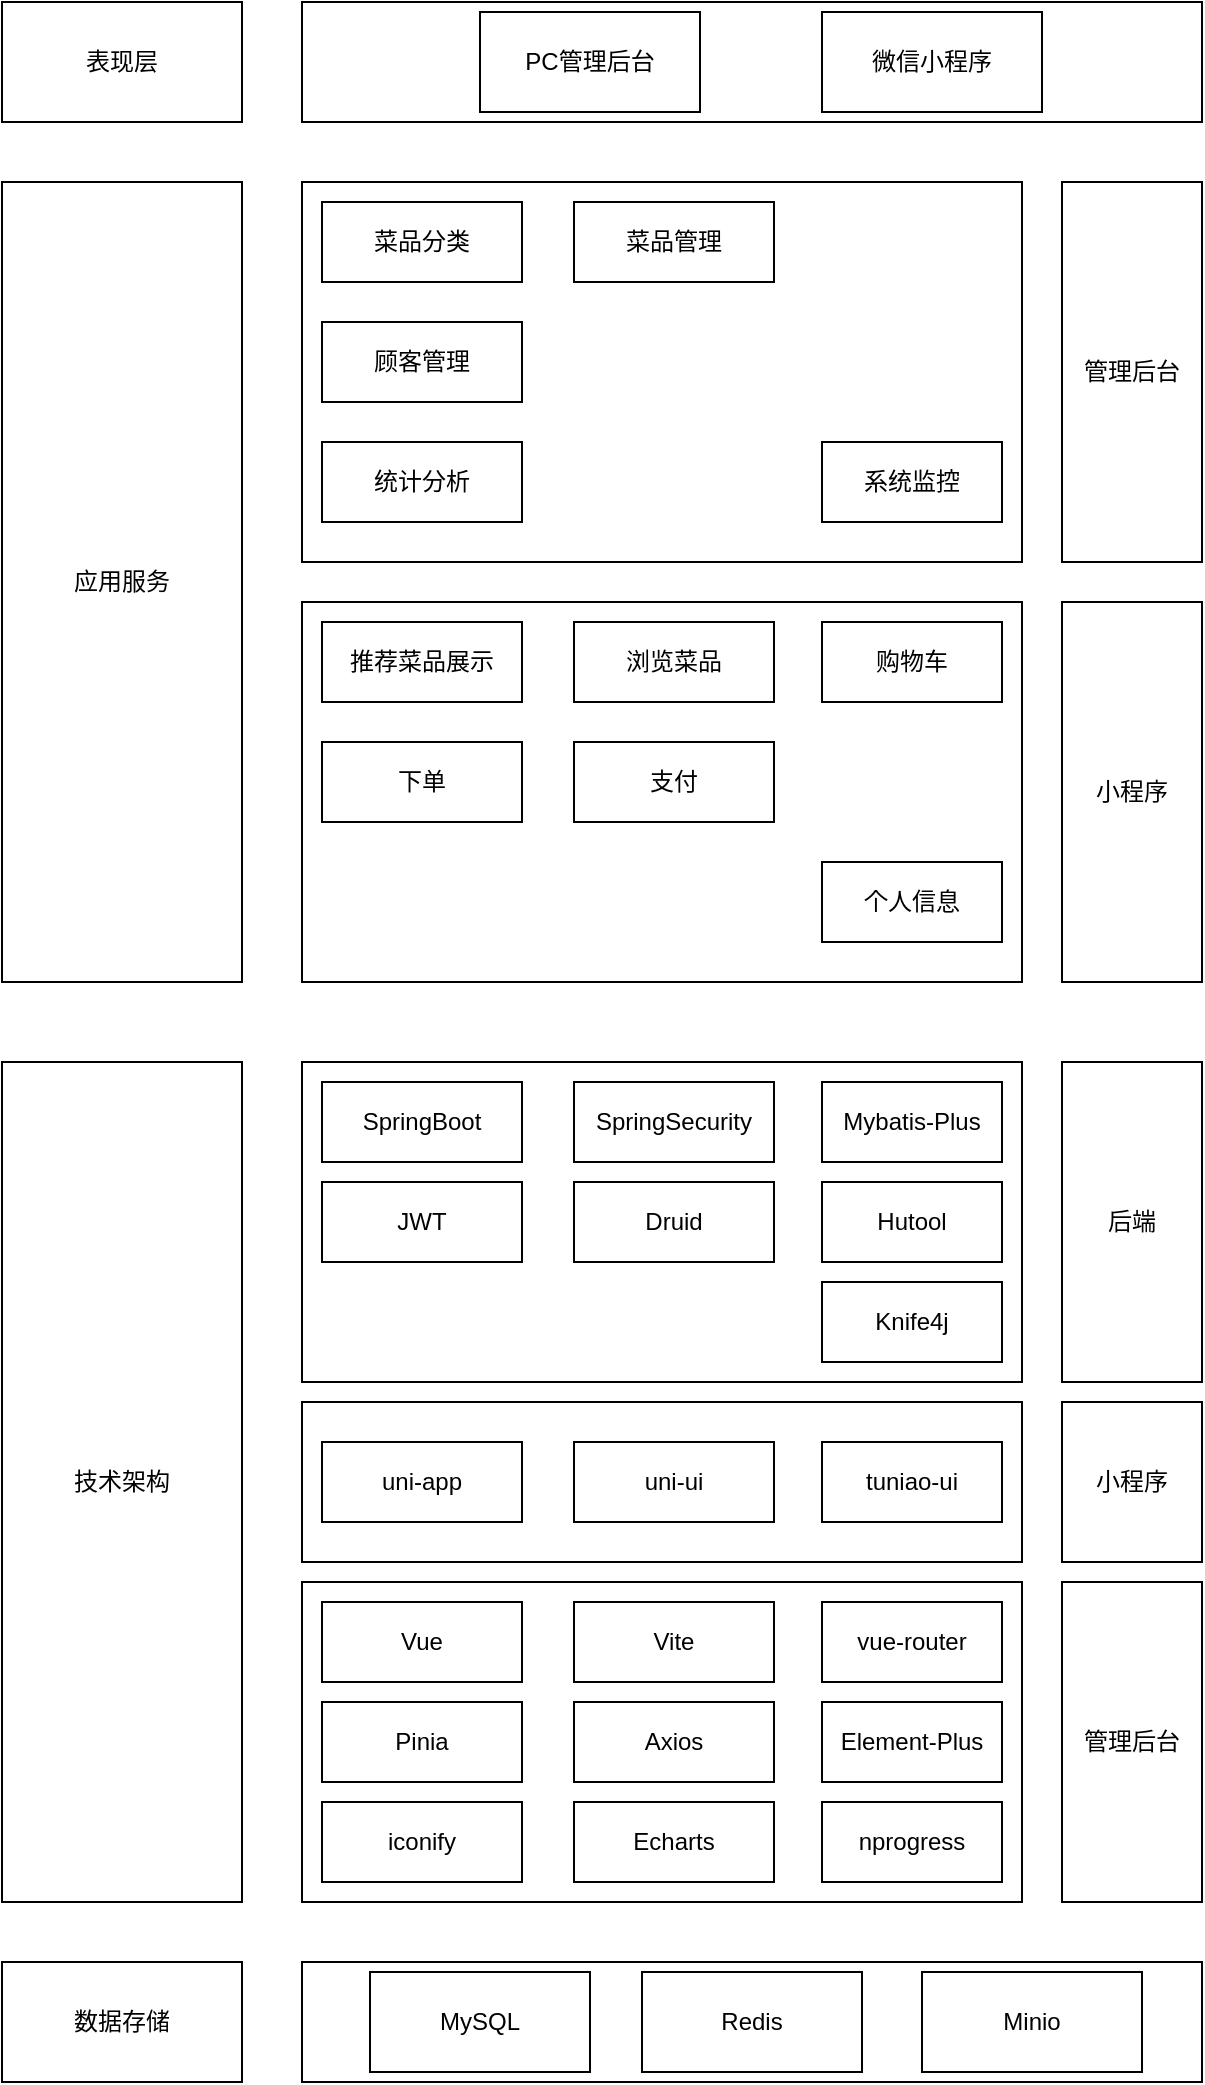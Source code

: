 <mxfile version="25.0.3">
  <diagram name="第 1 页" id="8up1TFRLoGJ1ylDCnul8">
    <mxGraphModel dx="909" dy="539" grid="1" gridSize="10" guides="1" tooltips="1" connect="1" arrows="1" fold="1" page="1" pageScale="1" pageWidth="827" pageHeight="1169" math="0" shadow="0">
      <root>
        <mxCell id="0" />
        <mxCell id="1" parent="0" />
        <mxCell id="2HdnOW5wauHoBpMCBvDK-2" value="" style="rounded=0;whiteSpace=wrap;html=1;" vertex="1" parent="1">
          <mxGeometry x="270" y="30" width="450" height="60" as="geometry" />
        </mxCell>
        <mxCell id="2HdnOW5wauHoBpMCBvDK-3" value="表现层" style="rounded=0;whiteSpace=wrap;html=1;" vertex="1" parent="1">
          <mxGeometry x="120" y="30" width="120" height="60" as="geometry" />
        </mxCell>
        <mxCell id="2HdnOW5wauHoBpMCBvDK-4" value="PC管理后台" style="rounded=0;whiteSpace=wrap;html=1;" vertex="1" parent="1">
          <mxGeometry x="359" y="35" width="110" height="50" as="geometry" />
        </mxCell>
        <mxCell id="2HdnOW5wauHoBpMCBvDK-5" value="微信小程序" style="rounded=0;whiteSpace=wrap;html=1;" vertex="1" parent="1">
          <mxGeometry x="530" y="35" width="110" height="50" as="geometry" />
        </mxCell>
        <mxCell id="2HdnOW5wauHoBpMCBvDK-6" value="应用服务" style="rounded=0;whiteSpace=wrap;html=1;" vertex="1" parent="1">
          <mxGeometry x="120" y="120" width="120" height="400" as="geometry" />
        </mxCell>
        <mxCell id="2HdnOW5wauHoBpMCBvDK-7" value="技术架构" style="rounded=0;whiteSpace=wrap;html=1;" vertex="1" parent="1">
          <mxGeometry x="120" y="560" width="120" height="420" as="geometry" />
        </mxCell>
        <mxCell id="2HdnOW5wauHoBpMCBvDK-8" value="数据存储" style="rounded=0;whiteSpace=wrap;html=1;" vertex="1" parent="1">
          <mxGeometry x="120" y="1010" width="120" height="60" as="geometry" />
        </mxCell>
        <mxCell id="2HdnOW5wauHoBpMCBvDK-9" value="" style="rounded=0;whiteSpace=wrap;html=1;" vertex="1" parent="1">
          <mxGeometry x="270" y="120" width="360" height="190" as="geometry" />
        </mxCell>
        <mxCell id="2HdnOW5wauHoBpMCBvDK-10" value="管理后台" style="rounded=0;whiteSpace=wrap;html=1;" vertex="1" parent="1">
          <mxGeometry x="650" y="120" width="70" height="190" as="geometry" />
        </mxCell>
        <mxCell id="2HdnOW5wauHoBpMCBvDK-11" value="" style="rounded=0;whiteSpace=wrap;html=1;" vertex="1" parent="1">
          <mxGeometry x="270" y="330" width="360" height="190" as="geometry" />
        </mxCell>
        <mxCell id="2HdnOW5wauHoBpMCBvDK-12" value="小程序" style="rounded=0;whiteSpace=wrap;html=1;" vertex="1" parent="1">
          <mxGeometry x="650" y="330" width="70" height="190" as="geometry" />
        </mxCell>
        <mxCell id="2HdnOW5wauHoBpMCBvDK-13" value="" style="rounded=0;whiteSpace=wrap;html=1;" vertex="1" parent="1">
          <mxGeometry x="270" y="560" width="360" height="160" as="geometry" />
        </mxCell>
        <mxCell id="2HdnOW5wauHoBpMCBvDK-14" value="后端" style="rounded=0;whiteSpace=wrap;html=1;" vertex="1" parent="1">
          <mxGeometry x="650" y="560" width="70" height="160" as="geometry" />
        </mxCell>
        <mxCell id="2HdnOW5wauHoBpMCBvDK-16" value="管理后台" style="rounded=0;whiteSpace=wrap;html=1;" vertex="1" parent="1">
          <mxGeometry x="650" y="820" width="70" height="160" as="geometry" />
        </mxCell>
        <mxCell id="2HdnOW5wauHoBpMCBvDK-17" value="" style="rounded=0;whiteSpace=wrap;html=1;" vertex="1" parent="1">
          <mxGeometry x="270" y="1010" width="450" height="60" as="geometry" />
        </mxCell>
        <mxCell id="2HdnOW5wauHoBpMCBvDK-18" value="MySQL" style="rounded=0;whiteSpace=wrap;html=1;" vertex="1" parent="1">
          <mxGeometry x="304" y="1015" width="110" height="50" as="geometry" />
        </mxCell>
        <mxCell id="2HdnOW5wauHoBpMCBvDK-19" value="Redis" style="rounded=0;whiteSpace=wrap;html=1;" vertex="1" parent="1">
          <mxGeometry x="440" y="1015" width="110" height="50" as="geometry" />
        </mxCell>
        <mxCell id="2HdnOW5wauHoBpMCBvDK-20" value="Minio" style="rounded=0;whiteSpace=wrap;html=1;" vertex="1" parent="1">
          <mxGeometry x="580" y="1015" width="110" height="50" as="geometry" />
        </mxCell>
        <mxCell id="2HdnOW5wauHoBpMCBvDK-21" value="" style="rounded=0;whiteSpace=wrap;html=1;" vertex="1" parent="1">
          <mxGeometry x="270" y="730" width="360" height="80" as="geometry" />
        </mxCell>
        <mxCell id="2HdnOW5wauHoBpMCBvDK-22" value="小程序" style="rounded=0;whiteSpace=wrap;html=1;" vertex="1" parent="1">
          <mxGeometry x="650" y="730" width="70" height="80" as="geometry" />
        </mxCell>
        <mxCell id="2HdnOW5wauHoBpMCBvDK-23" value="菜品分类" style="rounded=0;whiteSpace=wrap;html=1;" vertex="1" parent="1">
          <mxGeometry x="280" y="130" width="100" height="40" as="geometry" />
        </mxCell>
        <mxCell id="2HdnOW5wauHoBpMCBvDK-24" value="菜品管理" style="rounded=0;whiteSpace=wrap;html=1;" vertex="1" parent="1">
          <mxGeometry x="406" y="130" width="100" height="40" as="geometry" />
        </mxCell>
        <mxCell id="2HdnOW5wauHoBpMCBvDK-26" value="顾客管理" style="rounded=0;whiteSpace=wrap;html=1;" vertex="1" parent="1">
          <mxGeometry x="280" y="190" width="100" height="40" as="geometry" />
        </mxCell>
        <mxCell id="2HdnOW5wauHoBpMCBvDK-27" value="统计分析" style="rounded=0;whiteSpace=wrap;html=1;" vertex="1" parent="1">
          <mxGeometry x="280" y="250" width="100" height="40" as="geometry" />
        </mxCell>
        <mxCell id="2HdnOW5wauHoBpMCBvDK-31" value="系统监控" style="rounded=0;whiteSpace=wrap;html=1;" vertex="1" parent="1">
          <mxGeometry x="530" y="250" width="90" height="40" as="geometry" />
        </mxCell>
        <mxCell id="2HdnOW5wauHoBpMCBvDK-32" value="推荐菜品展示" style="rounded=0;whiteSpace=wrap;html=1;" vertex="1" parent="1">
          <mxGeometry x="280" y="340" width="100" height="40" as="geometry" />
        </mxCell>
        <mxCell id="2HdnOW5wauHoBpMCBvDK-33" value="浏览菜品" style="rounded=0;whiteSpace=wrap;html=1;" vertex="1" parent="1">
          <mxGeometry x="406" y="340" width="100" height="40" as="geometry" />
        </mxCell>
        <mxCell id="2HdnOW5wauHoBpMCBvDK-34" value="购物车" style="rounded=0;whiteSpace=wrap;html=1;" vertex="1" parent="1">
          <mxGeometry x="530" y="340" width="90" height="40" as="geometry" />
        </mxCell>
        <mxCell id="2HdnOW5wauHoBpMCBvDK-35" value="下单" style="rounded=0;whiteSpace=wrap;html=1;" vertex="1" parent="1">
          <mxGeometry x="280" y="400" width="100" height="40" as="geometry" />
        </mxCell>
        <mxCell id="2HdnOW5wauHoBpMCBvDK-36" value="支付" style="rounded=0;whiteSpace=wrap;html=1;" vertex="1" parent="1">
          <mxGeometry x="406" y="400" width="100" height="40" as="geometry" />
        </mxCell>
        <mxCell id="2HdnOW5wauHoBpMCBvDK-40" value="个人信息" style="rounded=0;whiteSpace=wrap;html=1;" vertex="1" parent="1">
          <mxGeometry x="530" y="460" width="90" height="40" as="geometry" />
        </mxCell>
        <mxCell id="2HdnOW5wauHoBpMCBvDK-41" value="SpringBoot" style="rounded=0;whiteSpace=wrap;html=1;" vertex="1" parent="1">
          <mxGeometry x="280" y="570" width="100" height="40" as="geometry" />
        </mxCell>
        <mxCell id="2HdnOW5wauHoBpMCBvDK-42" value="SpringSecurity" style="rounded=0;whiteSpace=wrap;html=1;" vertex="1" parent="1">
          <mxGeometry x="406" y="570" width="100" height="40" as="geometry" />
        </mxCell>
        <mxCell id="2HdnOW5wauHoBpMCBvDK-43" value="Mybatis-Plus" style="rounded=0;whiteSpace=wrap;html=1;" vertex="1" parent="1">
          <mxGeometry x="530" y="570" width="90" height="40" as="geometry" />
        </mxCell>
        <mxCell id="2HdnOW5wauHoBpMCBvDK-44" value="JWT" style="rounded=0;whiteSpace=wrap;html=1;" vertex="1" parent="1">
          <mxGeometry x="280" y="620" width="100" height="40" as="geometry" />
        </mxCell>
        <mxCell id="2HdnOW5wauHoBpMCBvDK-45" value="Druid" style="rounded=0;whiteSpace=wrap;html=1;" vertex="1" parent="1">
          <mxGeometry x="406" y="620" width="100" height="40" as="geometry" />
        </mxCell>
        <mxCell id="2HdnOW5wauHoBpMCBvDK-46" value="Hutool" style="rounded=0;whiteSpace=wrap;html=1;" vertex="1" parent="1">
          <mxGeometry x="530" y="620" width="90" height="40" as="geometry" />
        </mxCell>
        <mxCell id="2HdnOW5wauHoBpMCBvDK-49" value="Knife4j" style="rounded=0;whiteSpace=wrap;html=1;" vertex="1" parent="1">
          <mxGeometry x="530" y="670" width="90" height="40" as="geometry" />
        </mxCell>
        <mxCell id="2HdnOW5wauHoBpMCBvDK-50" value="uni-app" style="rounded=0;whiteSpace=wrap;html=1;" vertex="1" parent="1">
          <mxGeometry x="280" y="750" width="100" height="40" as="geometry" />
        </mxCell>
        <mxCell id="2HdnOW5wauHoBpMCBvDK-51" value="uni-ui" style="rounded=0;whiteSpace=wrap;html=1;" vertex="1" parent="1">
          <mxGeometry x="406" y="750" width="100" height="40" as="geometry" />
        </mxCell>
        <mxCell id="2HdnOW5wauHoBpMCBvDK-52" value="tuniao-ui" style="rounded=0;whiteSpace=wrap;html=1;" vertex="1" parent="1">
          <mxGeometry x="530" y="750" width="90" height="40" as="geometry" />
        </mxCell>
        <mxCell id="2HdnOW5wauHoBpMCBvDK-65" value="" style="group" vertex="1" connectable="0" parent="1">
          <mxGeometry x="270" y="820" width="360" height="160" as="geometry" />
        </mxCell>
        <mxCell id="2HdnOW5wauHoBpMCBvDK-15" value="" style="rounded=0;whiteSpace=wrap;html=1;movable=1;resizable=1;rotatable=1;deletable=1;editable=1;locked=0;connectable=1;" vertex="1" parent="2HdnOW5wauHoBpMCBvDK-65">
          <mxGeometry width="360" height="160" as="geometry" />
        </mxCell>
        <mxCell id="2HdnOW5wauHoBpMCBvDK-56" value="Vue" style="rounded=0;whiteSpace=wrap;html=1;movable=1;resizable=1;rotatable=1;deletable=1;editable=1;locked=0;connectable=1;" vertex="1" parent="2HdnOW5wauHoBpMCBvDK-65">
          <mxGeometry x="10" y="10" width="100" height="40" as="geometry" />
        </mxCell>
        <mxCell id="2HdnOW5wauHoBpMCBvDK-57" value="Vite" style="rounded=0;whiteSpace=wrap;html=1;movable=1;resizable=1;rotatable=1;deletable=1;editable=1;locked=0;connectable=1;" vertex="1" parent="2HdnOW5wauHoBpMCBvDK-65">
          <mxGeometry x="136" y="10" width="100" height="40" as="geometry" />
        </mxCell>
        <mxCell id="2HdnOW5wauHoBpMCBvDK-58" value="vue-router" style="rounded=0;whiteSpace=wrap;html=1;movable=1;resizable=1;rotatable=1;deletable=1;editable=1;locked=0;connectable=1;" vertex="1" parent="2HdnOW5wauHoBpMCBvDK-65">
          <mxGeometry x="260" y="10" width="90" height="40" as="geometry" />
        </mxCell>
        <mxCell id="2HdnOW5wauHoBpMCBvDK-59" value="Pinia" style="rounded=0;whiteSpace=wrap;html=1;movable=1;resizable=1;rotatable=1;deletable=1;editable=1;locked=0;connectable=1;" vertex="1" parent="2HdnOW5wauHoBpMCBvDK-65">
          <mxGeometry x="10" y="60" width="100" height="40" as="geometry" />
        </mxCell>
        <mxCell id="2HdnOW5wauHoBpMCBvDK-60" value="Axios" style="rounded=0;whiteSpace=wrap;html=1;movable=1;resizable=1;rotatable=1;deletable=1;editable=1;locked=0;connectable=1;" vertex="1" parent="2HdnOW5wauHoBpMCBvDK-65">
          <mxGeometry x="136" y="60" width="100" height="40" as="geometry" />
        </mxCell>
        <mxCell id="2HdnOW5wauHoBpMCBvDK-61" value="Element-Plus" style="rounded=0;whiteSpace=wrap;html=1;movable=1;resizable=1;rotatable=1;deletable=1;editable=1;locked=0;connectable=1;" vertex="1" parent="2HdnOW5wauHoBpMCBvDK-65">
          <mxGeometry x="260" y="60" width="90" height="40" as="geometry" />
        </mxCell>
        <mxCell id="2HdnOW5wauHoBpMCBvDK-62" value="iconify" style="rounded=0;whiteSpace=wrap;html=1;movable=1;resizable=1;rotatable=1;deletable=1;editable=1;locked=0;connectable=1;" vertex="1" parent="2HdnOW5wauHoBpMCBvDK-65">
          <mxGeometry x="10" y="110" width="100" height="40" as="geometry" />
        </mxCell>
        <mxCell id="2HdnOW5wauHoBpMCBvDK-63" value="Echarts" style="rounded=0;whiteSpace=wrap;html=1;movable=1;resizable=1;rotatable=1;deletable=1;editable=1;locked=0;connectable=1;" vertex="1" parent="2HdnOW5wauHoBpMCBvDK-65">
          <mxGeometry x="136" y="110" width="100" height="40" as="geometry" />
        </mxCell>
        <mxCell id="2HdnOW5wauHoBpMCBvDK-64" value="nprogress" style="rounded=0;whiteSpace=wrap;html=1;movable=1;resizable=1;rotatable=1;deletable=1;editable=1;locked=0;connectable=1;" vertex="1" parent="2HdnOW5wauHoBpMCBvDK-65">
          <mxGeometry x="260" y="110" width="90" height="40" as="geometry" />
        </mxCell>
      </root>
    </mxGraphModel>
  </diagram>
</mxfile>
